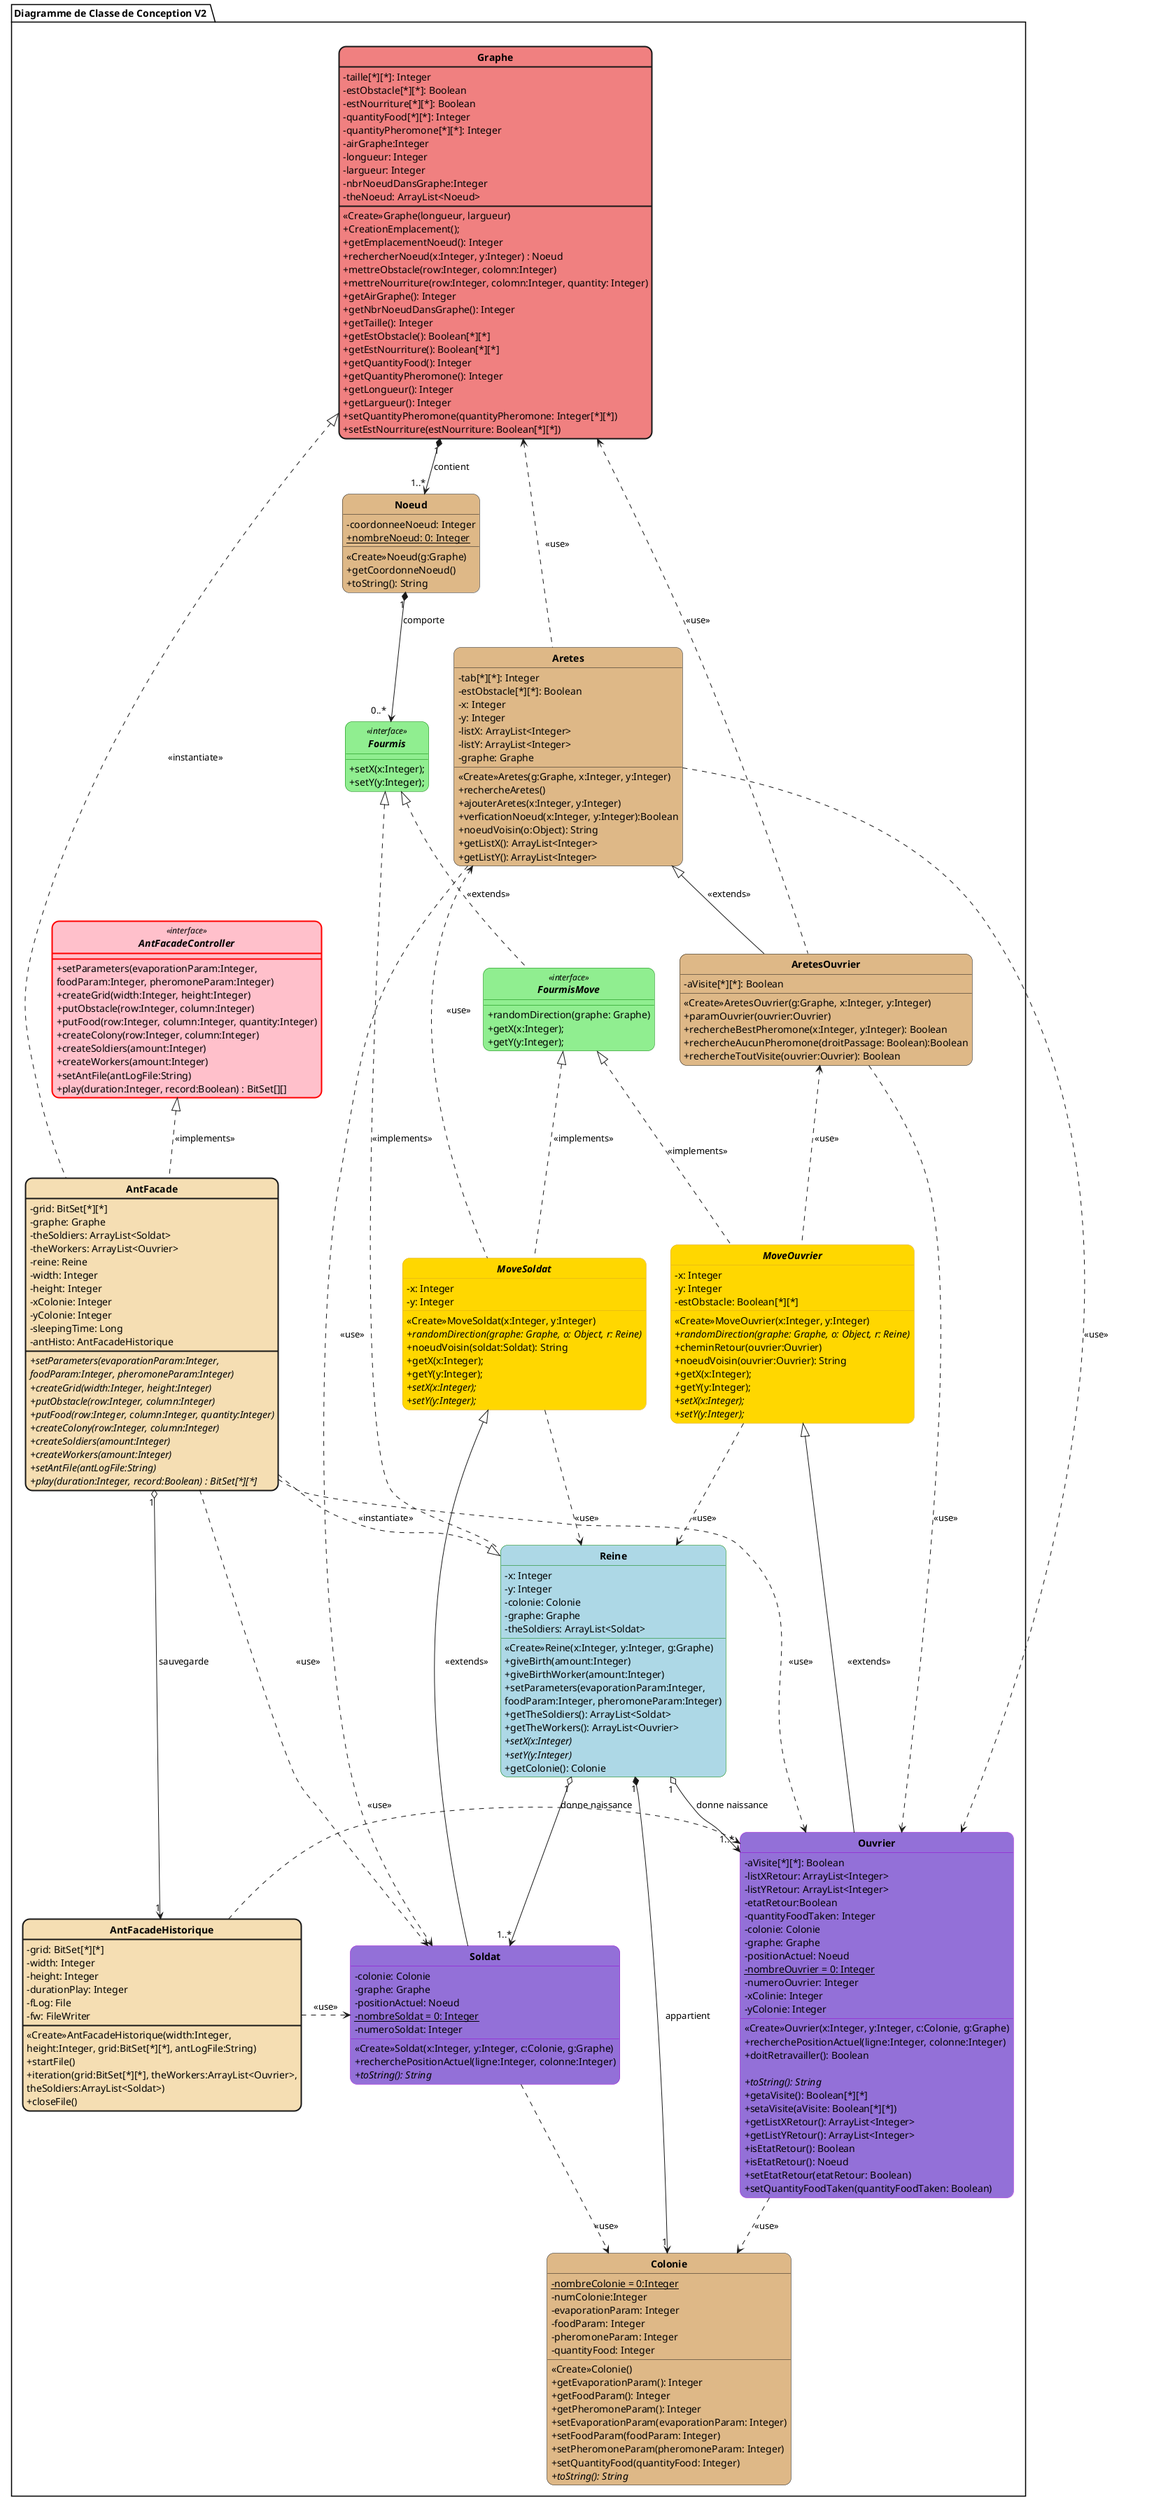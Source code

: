 @startuml
'https://plantuml.com/class-diagram

skinparam style strictuml
skinparam classAttributeIconSize 0
skinparam classFontStyle Bold
skinparam roundcorner 20
hide enum methods

package "Diagramme de Classe de Conception V2 " <<Folder>> {
  interface AntFacadeController <<interface>> #pink ##[bold]red {
      +setParameters(evaporationParam:Integer,
      foodParam:Integer, pheromoneParam:Integer)
      +createGrid(width:Integer, height:Integer)
      +putObstacle(row:Integer, column:Integer)
      +putFood(row:Integer, column:Integer, quantity:Integer)
      +createColony(row:Integer, column:Integer)
      +createSoldiers(amount:Integer)
      +createWorkers(amount:Integer)
      +setAntFile(antLogFile:String)
      +play(duration:Integer, record:Boolean) : BitSet[][]
  }

  class Graphe #lightcoral;line.bold {
      -taille[*][*]: Integer
      -estObstacle[*][*]: Boolean
      -estNourriture[*][*]: Boolean
      -quantityFood[*][*]: Integer
      -quantityPheromone[*][*]: Integer
      -airGraphe:Integer
      -longueur: Integer
      -largueur: Integer
      -nbrNoeudDansGraphe:Integer
      -theNoeud: ArrayList<Noeud>

      <<Create>>Graphe(longueur, largueur)
      +CreationEmplacement();
      +getEmplacementNoeud(): Integer
      +rechercherNoeud(x:Integer, y:Integer) : Noeud
      +mettreObstacle(row:Integer, colomn:Integer)
      +mettreNourriture(row:Integer, colomn:Integer, quantity: Integer)
      +getAirGraphe(): Integer
      +getNbrNoeudDansGraphe(): Integer
      +getTaille(): Integer
      +getEstObstacle(): Boolean[*][*]
      +getEstNourriture(): Boolean[*][*]
      +getQuantityFood(): Integer
      +getQuantityPheromone(): Integer
      +getLongueur(): Integer
      +getLargueur(): Integer
      +setQuantityPheromone(quantityPheromone: Integer[*][*])
      +setEstNourriture(estNourriture: Boolean[*][*])
  }

  class Colonie #burlywood {
      -{static} nombreColonie = 0:Integer
      -numColonie:Integer
      -evaporationParam: Integer
      -foodParam: Integer
      -pheromoneParam: Integer
      -quantityFood: Integer

      <<Create>>Colonie()
      +getEvaporationParam(): Integer
      +getFoodParam(): Integer
      +getPheromoneParam(): Integer
      +setEvaporationParam(evaporationParam: Integer)
      +setFoodParam(foodParam: Integer)
      +setPheromoneParam(pheromoneParam: Integer)
      +setQuantityFood(quantityFood: Integer)
      {abstract} +toString(): String
  }

  class Noeud #burlywood {
      -coordonneeNoeud: Integer
      +{static} nombreNoeud: 0: Integer

      <<Create>>Noeud(g:Graphe)
      +getCoordonneNoeud()
      +toString(): String
  }

  class AntFacade #back:Wheat;line.bold {
      -grid: BitSet[*][*]
      -graphe: Graphe
      -theSoldiers: ArrayList<Soldat>
      -theWorkers: ArrayList<Ouvrier>
      -reine: Reine
      -width: Integer
      -height: Integer
      -xColonie: Integer
      -yColonie: Integer
      -sleepingTime: Long
      -antHisto: AntFacadeHistorique

      {abstract}  +setParameters(evaporationParam:Integer,
      {abstract}  foodParam:Integer, pheromoneParam:Integer)
      {abstract}  +createGrid(width:Integer, height:Integer)
      {abstract} +putObstacle(row:Integer, column:Integer)
      {abstract}  +putFood(row:Integer, column:Integer, quantity:Integer)
      {abstract}  +createColony(row:Integer, column:Integer)
      {abstract}  +createSoldiers(amount:Integer)
      {abstract}  +createWorkers(amount:Integer)
      {abstract}  +setAntFile(antLogFile:String)
      {abstract}  +play(duration:Integer, record:Boolean) : BitSet[*][*]
  }

    class AntFacadeHistorique #back:Wheat;line.bold {
        -grid: BitSet[*][*]
        -width: Integer
        -height: Integer
        -durationPlay: Integer
        -fLog: File
        -fw: FileWriter

        <<Create>>AntFacadeHistorique(width:Integer,
          height:Integer, grid:BitSet[*][*], antLogFile:String)
        +startFile()
        +iteration(grid:BitSet[*][*], theWorkers:ArrayList<Ouvrier>,
         theSoldiers:ArrayList<Soldat>)
        +closeFile()
    }

  class Aretes #burlywood {
      -tab[*][*]: Integer
      -estObstacle[*][*]: Boolean
      -x: Integer
      -y: Integer
      -listX: ArrayList<Integer>
      -listY: ArrayList<Integer>
      -graphe: Graphe

      <<Create>>Aretes(g:Graphe, x:Integer, y:Integer)
      +rechercheAretes()
      +ajouterAretes(x:Integer, y:Integer)
      +verficationNoeud(x:Integer, y:Integer):Boolean
      +noeudVoisin(o:Object): String
      +getListX(): ArrayList<Integer>
      +getListY(): ArrayList<Integer>
  }

  class AretesOuvrier #burlywood {
        -aVisite[*][*]: Boolean

        <<Create>>AretesOuvrier(g:Graphe, x:Integer, y:Integer)
        +paramOuvrier(ouvrier:Ouvrier)
        +rechercheBestPheromone(x:Integer, y:Integer): Boolean
        +rechercheAucunPheromone(droitPassage: Boolean):Boolean
        +rechercheToutVisite(ouvrier:Ouvrier): Boolean
    }

  interface Fourmis <<interface>> #lightgreen;line:green {
      +setX(x:Integer);
      +setY(y:Integer);
  }

  class Reine #lightblue;line:green {
      -x: Integer
      -y: Integer
      -colonie: Colonie
      -graphe: Graphe
      -theSoldiers: ArrayList<Soldat>

      <<Create>>Reine(x:Integer, y:Integer, g:Graphe)
      +giveBirth(amount:Integer)
      +giveBirthWorker(amount:Integer)
      +setParameters(evaporationParam:Integer,
      foodParam:Integer, pheromoneParam:Integer)
      +getTheSoldiers(): ArrayList<Soldat>
      +getTheWorkers(): ArrayList<Ouvrier>
      {abstract} +setX(x:Integer)
      {abstract} +setY(y:Integer)
      +getColonie(): Colonie
  }

  interface FourmisMove <<interface>> #lightgreen;line:green {
      +randomDirection(graphe: Graphe)
      +getX(x:Integer);
      +getY(y:Integer);
  }

  abstract class MoveSoldat #gold;line:goldenrod {
      -x: Integer
      -y: Integer

      <<Create>>MoveSoldat(x:Integer, y:Integer)
      {abstract} +randomDirection(graphe: Graphe, o: Object, r: Reine)
      +noeudVoisin(soldat:Soldat): String
      +getX(x:Integer);
      +getY(y:Integer);
      {abstract} +setX(x:Integer);
      {abstract} +setY(y:Integer);
  }

  abstract class MoveOuvrier #gold;line:goldenrod  {
      -x: Integer
      -y: Integer
      -estObstacle: Boolean[*][*]

      <<Create>>MoveOuvrier(x:Integer, y:Integer)
      {abstract} +randomDirection(graphe: Graphe, o: Object, r: Reine)
      +cheminRetour(ouvrier:Ouvrier)
      +noeudVoisin(ouvrier:Ouvrier): String
      +getX(x:Integer);
      +getY(y:Integer);
      {abstract} +setX(x:Integer);
      {abstract} +setY(y:Integer);
  }

  class Soldat #mediumpurple;line:darkviolet {
      -colonie: Colonie
      -graphe: Graphe
      -positionActuel: Noeud
      -{static} nombreSoldat = 0: Integer
      -numeroSoldat: Integer

      <<Create>>Soldat(x:Integer, y:Integer, c:Colonie, g:Graphe)
      +recherchePositionActuel(ligne:Integer, colonne:Integer)
      {abstract} +toString(): String
  }

   class Ouvrier #mediumpurple;line:darkviolet {
        -aVisite[*][*]: Boolean
        -listXRetour: ArrayList<Integer>
        -listYRetour: ArrayList<Integer>
        -etatRetour:Boolean
        -quantityFoodTaken: Integer
        -colonie: Colonie
        -graphe: Graphe
        -positionActuel: Noeud
        -{static} nombreOuvrier = 0: Integer
        -numeroOuvrier: Integer
        -xColinie: Integer
        -yColonie: Integer

        <<Create>>Ouvrier(x:Integer, y:Integer, c:Colonie, g:Graphe)
        +recherchePositionActuel(ligne:Integer, colonne:Integer)
        +doitRetravailler(): Boolean

        {abstract} +toString(): String
        +getaVisite(): Boolean[*][*]
        +setaVisite(aVisite: Boolean[*][*])
        +getListXRetour(): ArrayList<Integer>
        +getListYRetour(): ArrayList<Integer>
        +isEtatRetour(): Boolean
        +isEtatRetour(): Noeud
        +setEtatRetour(etatRetour: Boolean)
        +setQuantityFoodTaken(quantityFoodTaken: Boolean)
    }
}


AntFacadeController <|.. AntFacade : <<implements>>
AntFacade .up.|> Graphe : <<instantiate>>
AntFacade ..|> Reine : <<instantiate>>

Graphe "1" *--> "1..*" Noeud : contient

Reine "1" *-> "1" Colonie : appartient
Noeud "1" *--> "0..*\t" Fourmis : comporte

Fourmis <|.. Reine : <<implements>>
Fourmis <|.. FourmisMove : <<extends>>

Aretes <|-- AretesOuvrier : <<extends>>
Aretes <.. MoveSoldat : <<use>>
AretesOuvrier <.. MoveOuvrier : <<use>>

FourmisMove <|.. MoveOuvrier : \n\n<<implements>>
FourmisMove <|.. MoveSoldat : <<implements>>

MoveSoldat <|-- Soldat : <<extends>>
MoveOuvrier <|-- Ouvrier : <<extends>>
Reine "1" o--> "1..*" Soldat : donne naissance
Reine "1" o--> "1..*" Ouvrier : donne naissance

AntFacade ..> Soldat : <<use>>
AntFacade ..> Ouvrier : <<use>>
Aretes .up.> Graphe : <<use>>
AretesOuvrier .up.> Graphe : <<use>>
AretesOuvrier ..> Ouvrier : <<use>>
MoveSoldat ..> Reine : <<use>>
MoveOuvrier ..> Reine : <<use>>
Ouvrier ..> Colonie : <<use>>
Soldat ..> Colonie : <<use>>
AntFacade "1" o--> "1" AntFacadeHistorique : sauvegarde
AntFacadeHistorique .right.> Soldat : <<use>>
AntFacadeHistorique .right.> Ouvrier : <<use>>
Aretes ..> Ouvrier : <<use>>
Aretes ..> Soldat : <<use>>
@enduml